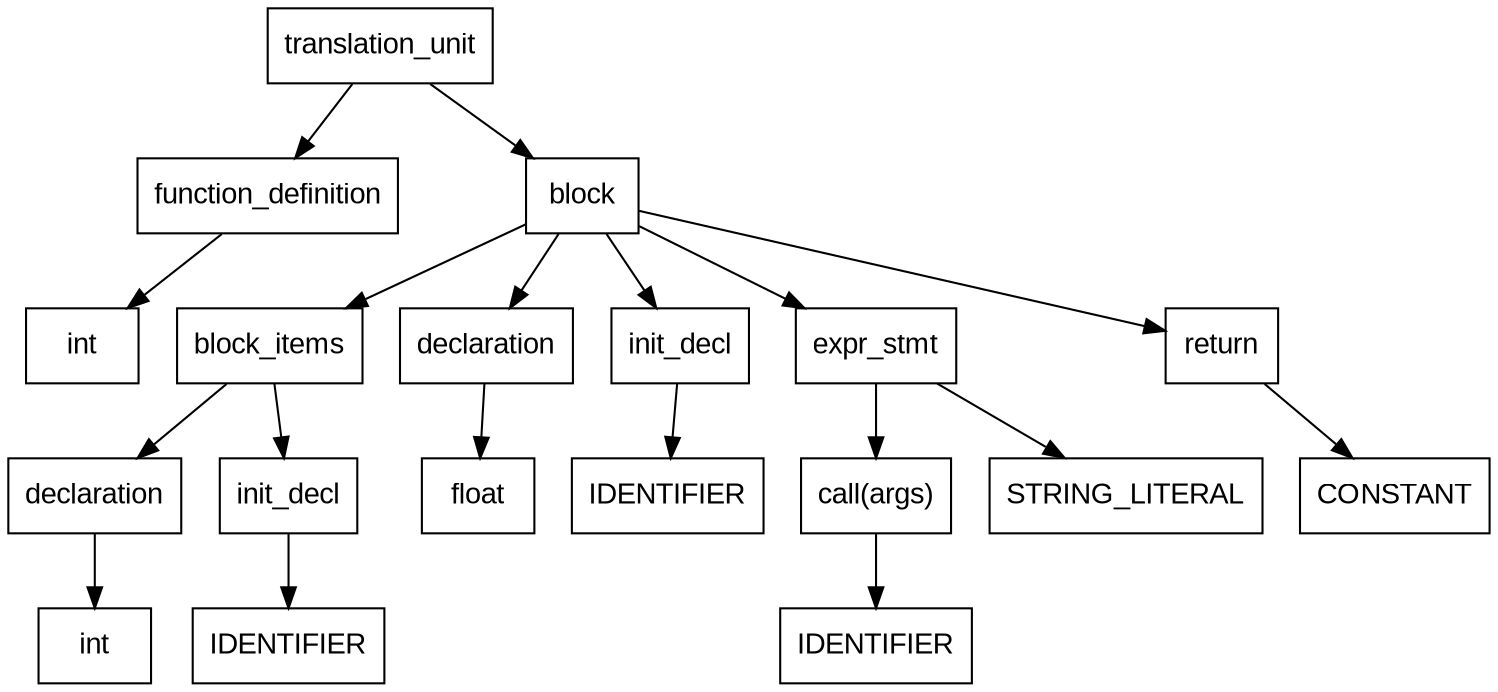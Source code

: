 digraph ParseTree {
node [shape=box, fontname="Arial"];
edge [fontname="Arial"];
  node1 [label="translation_unit"];
  node2 [label="function_definition"];
  node1 -> node2;
  node3 [label="int"];
  node2 -> node3;
  node4 [label="block"];
  node1 -> node4;
  node5 [label="block_items"];
  node4 -> node5;
  node6 [label="declaration"];
  node5 -> node6;
  node7 [label="int"];
  node6 -> node7;
  node8 [label="init_decl"];
  node5 -> node8;
  node9 [label="IDENTIFIER"];
  node8 -> node9;
  node10 [label="declaration"];
  node4 -> node10;
  node11 [label="float"];
  node10 -> node11;
  node12 [label="init_decl"];
  node4 -> node12;
  node13 [label="IDENTIFIER"];
  node12 -> node13;
  node14 [label="expr_stmt"];
  node4 -> node14;
  node15 [label="call(args)"];
  node14 -> node15;
  node16 [label="IDENTIFIER"];
  node15 -> node16;
  node17 [label="STRING_LITERAL"];
  node14 -> node17;
  node18 [label="return"];
  node4 -> node18;
  node19 [label="CONSTANT"];
  node18 -> node19;
}